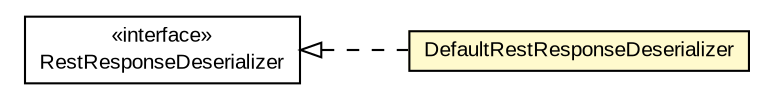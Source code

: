 #!/usr/local/bin/dot
#
# Class diagram 
# Generated by UMLGraph version R5_6-24-gf6e263 (http://www.umlgraph.org/)
#

digraph G {
	edge [fontname="arial",fontsize=10,labelfontname="arial",labelfontsize=10];
	node [fontname="arial",fontsize=10,shape=plaintext];
	nodesep=0.25;
	ranksep=0.5;
	rankdir=LR;
	// com.gwtplatform.dispatch.rest.client.RestResponseDeserializer
	c218284 [label=<<table title="com.gwtplatform.dispatch.rest.client.RestResponseDeserializer" border="0" cellborder="1" cellspacing="0" cellpadding="2" port="p" href="./RestResponseDeserializer.html">
		<tr><td><table border="0" cellspacing="0" cellpadding="1">
<tr><td align="center" balign="center"> &#171;interface&#187; </td></tr>
<tr><td align="center" balign="center"> RestResponseDeserializer </td></tr>
		</table></td></tr>
		</table>>, URL="./RestResponseDeserializer.html", fontname="arial", fontcolor="black", fontsize=10.0];
	// com.gwtplatform.dispatch.rest.client.DefaultRestResponseDeserializer
	c218296 [label=<<table title="com.gwtplatform.dispatch.rest.client.DefaultRestResponseDeserializer" border="0" cellborder="1" cellspacing="0" cellpadding="2" port="p" bgcolor="lemonChiffon" href="./DefaultRestResponseDeserializer.html">
		<tr><td><table border="0" cellspacing="0" cellpadding="1">
<tr><td align="center" balign="center"> DefaultRestResponseDeserializer </td></tr>
		</table></td></tr>
		</table>>, URL="./DefaultRestResponseDeserializer.html", fontname="arial", fontcolor="black", fontsize=10.0];
	//com.gwtplatform.dispatch.rest.client.DefaultRestResponseDeserializer implements com.gwtplatform.dispatch.rest.client.RestResponseDeserializer
	c218284:p -> c218296:p [dir=back,arrowtail=empty,style=dashed];
}

